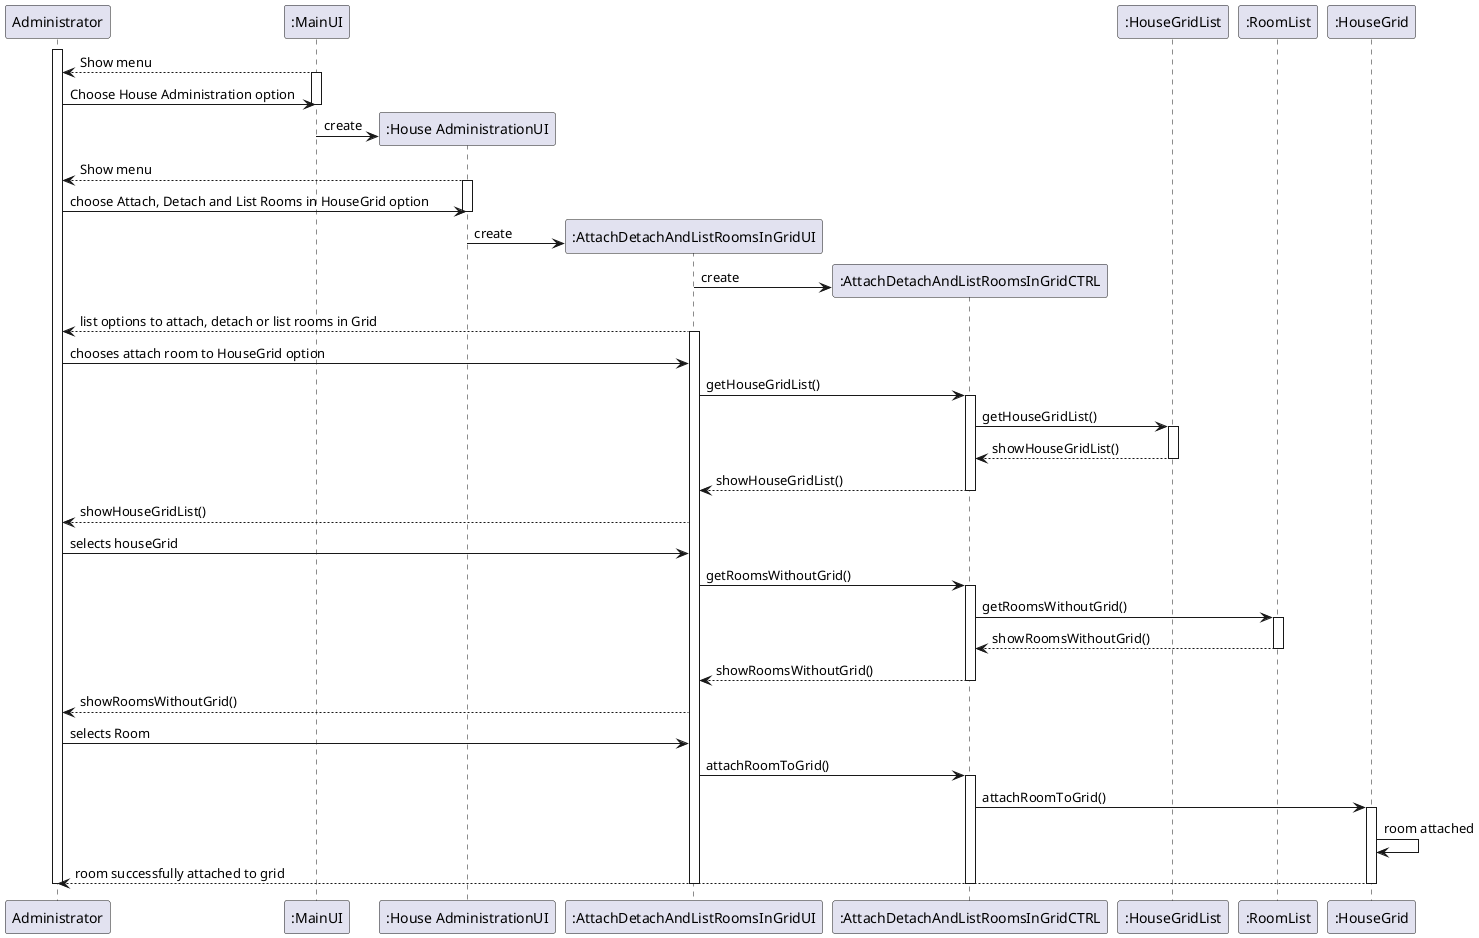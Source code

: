 @startuml
Activate Administrator
Administrator <-- ":MainUI" : Show menu
Activate ":MainUI"
Administrator -> ":MainUI": Choose House Administration option
Deactivate ":MainUI"
create ":House AdministrationUI"
":MainUI" ->":House AdministrationUI": create
Administrator <-- ":House AdministrationUI": Show menu
Activate ":House AdministrationUI"
Administrator->":House AdministrationUI": choose Attach, Detach and List Rooms in HouseGrid option
Deactivate ":House AdministrationUI"
create ":AttachDetachAndListRoomsInGridUI"
":House AdministrationUI" -> ":AttachDetachAndListRoomsInGridUI": create
create ":AttachDetachAndListRoomsInGridCTRL"
":AttachDetachAndListRoomsInGridUI" -> ":AttachDetachAndListRoomsInGridCTRL": create
Administrator <-- ":AttachDetachAndListRoomsInGridUI": list options to attach, detach or list rooms in Grid
Activate ":AttachDetachAndListRoomsInGridUI"
Administrator -> ":AttachDetachAndListRoomsInGridUI": chooses attach room to HouseGrid option
":AttachDetachAndListRoomsInGridUI" -> ":AttachDetachAndListRoomsInGridCTRL": getHouseGridList()
Activate ":AttachDetachAndListRoomsInGridCTRL"
":AttachDetachAndListRoomsInGridCTRL"->":HouseGridList": getHouseGridList()
Activate ":HouseGridList"
":AttachDetachAndListRoomsInGridCTRL"<--":HouseGridList": showHouseGridList()
Deactivate ":HouseGridList"
":AttachDetachAndListRoomsInGridUI"<--":AttachDetachAndListRoomsInGridCTRL": showHouseGridList()
Deactivate ":AttachDetachAndListRoomsInGridCTRL"
Administrator<--":AttachDetachAndListRoomsInGridUI": showHouseGridList()
Administrator->":AttachDetachAndListRoomsInGridUI": selects houseGrid
":AttachDetachAndListRoomsInGridUI"->":AttachDetachAndListRoomsInGridCTRL": getRoomsWithoutGrid()
Activate ":AttachDetachAndListRoomsInGridCTRL"
":AttachDetachAndListRoomsInGridCTRL"->":RoomList":getRoomsWithoutGrid()
Activate ":RoomList"
":AttachDetachAndListRoomsInGridCTRL"<--":RoomList":showRoomsWithoutGrid()
Deactivate ":RoomList"
":AttachDetachAndListRoomsInGridUI"<--":AttachDetachAndListRoomsInGridCTRL":showRoomsWithoutGrid()
Deactivate ":AttachDetachAndListRoomsInGridCTRL"
Administrator<--":AttachDetachAndListRoomsInGridUI": showRoomsWithoutGrid()
Administrator->":AttachDetachAndListRoomsInGridUI": selects Room
":AttachDetachAndListRoomsInGridUI" -> ":AttachDetachAndListRoomsInGridCTRL": attachRoomToGrid()
Activate ":AttachDetachAndListRoomsInGridCTRL"
":AttachDetachAndListRoomsInGridCTRL"->":HouseGrid":  attachRoomToGrid()
Activate ":HouseGrid"
":HouseGrid"->":HouseGrid":room attached
Administrator<--":HouseGrid":  room successfully attached to grid
Deactivate ":AttachDetachAndListRoomsInGridCTRL"
Deactivate ":HouseGrid"
Deactivate ":AttachDetachAndListRoomsInGridUI"
Deactivate Administrator
@enduml